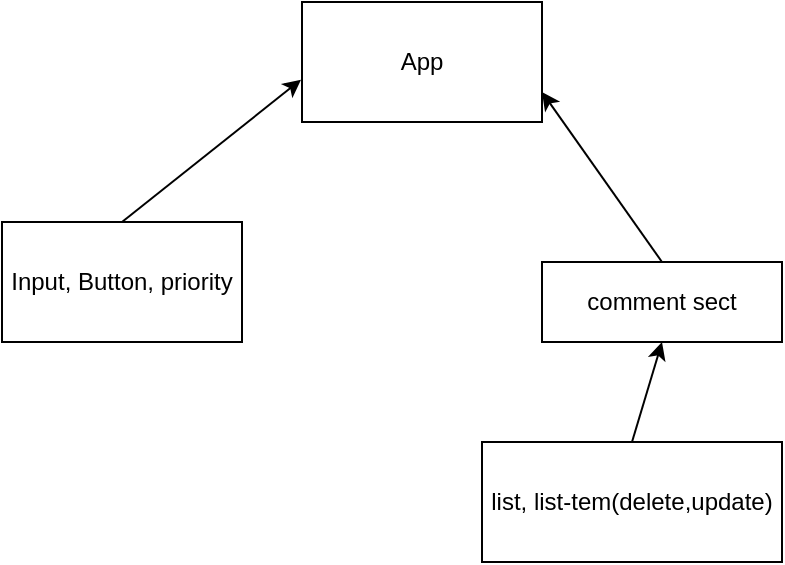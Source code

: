 <mxfile>
    <diagram id="phJIvMoa3vaFzj80LBgL" name="Page-1">
        <mxGraphModel dx="861" dy="453" grid="1" gridSize="10" guides="1" tooltips="1" connect="1" arrows="1" fold="1" page="1" pageScale="1" pageWidth="827" pageHeight="1169" math="0" shadow="0">
            <root>
                <mxCell id="0"/>
                <mxCell id="1" parent="0"/>
                <mxCell id="2" value="App&lt;br&gt;" style="rounded=0;whiteSpace=wrap;html=1;" vertex="1" parent="1">
                    <mxGeometry x="310" y="10" width="120" height="60" as="geometry"/>
                </mxCell>
                <mxCell id="7" style="edgeStyle=none;html=1;exitX=0.5;exitY=0;exitDx=0;exitDy=0;entryX=-0.004;entryY=0.647;entryDx=0;entryDy=0;entryPerimeter=0;" edge="1" parent="1" source="3" target="2">
                    <mxGeometry relative="1" as="geometry"/>
                </mxCell>
                <mxCell id="3" value="Input, Button, priority&lt;br&gt;" style="rounded=0;whiteSpace=wrap;html=1;" vertex="1" parent="1">
                    <mxGeometry x="160" y="120" width="120" height="60" as="geometry"/>
                </mxCell>
                <mxCell id="8" style="edgeStyle=none;html=1;exitX=0.5;exitY=0;exitDx=0;exitDy=0;entryX=1;entryY=0.75;entryDx=0;entryDy=0;" edge="1" parent="1" source="4" target="2">
                    <mxGeometry relative="1" as="geometry"/>
                </mxCell>
                <mxCell id="4" value="comment sect&lt;br&gt;" style="rounded=0;whiteSpace=wrap;html=1;" vertex="1" parent="1">
                    <mxGeometry x="430" y="140" width="120" height="40" as="geometry"/>
                </mxCell>
                <mxCell id="9" style="edgeStyle=none;html=1;exitX=0.5;exitY=0;exitDx=0;exitDy=0;entryX=0.5;entryY=1;entryDx=0;entryDy=0;" edge="1" parent="1" source="6" target="4">
                    <mxGeometry relative="1" as="geometry"/>
                </mxCell>
                <mxCell id="6" value="list, list-tem(delete,update)" style="rounded=0;whiteSpace=wrap;html=1;" vertex="1" parent="1">
                    <mxGeometry x="400" y="230" width="150" height="60" as="geometry"/>
                </mxCell>
            </root>
        </mxGraphModel>
    </diagram>
</mxfile>